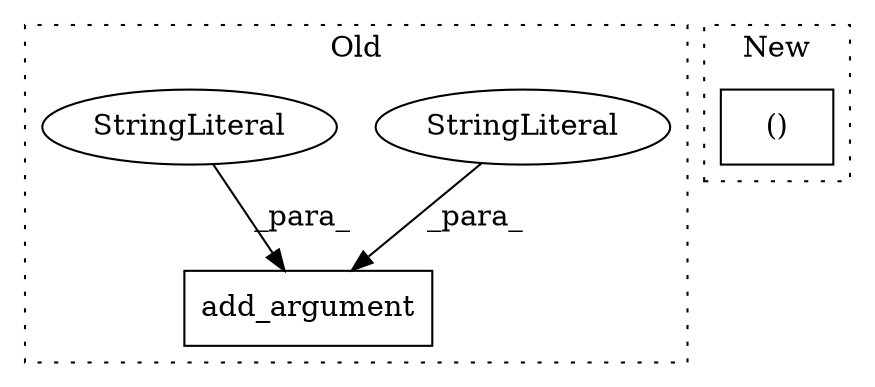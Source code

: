 digraph G {
subgraph cluster0 {
1 [label="add_argument" a="32" s="1209,1286" l="13,1" shape="box"];
3 [label="StringLiteral" a="45" s="1245" l="10" shape="ellipse"];
4 [label="StringLiteral" a="45" s="1222" l="15" shape="ellipse"];
label = "Old";
style="dotted";
}
subgraph cluster1 {
2 [label="()" a="106" s="1495" l="59" shape="box"];
label = "New";
style="dotted";
}
3 -> 1 [label="_para_"];
4 -> 1 [label="_para_"];
}